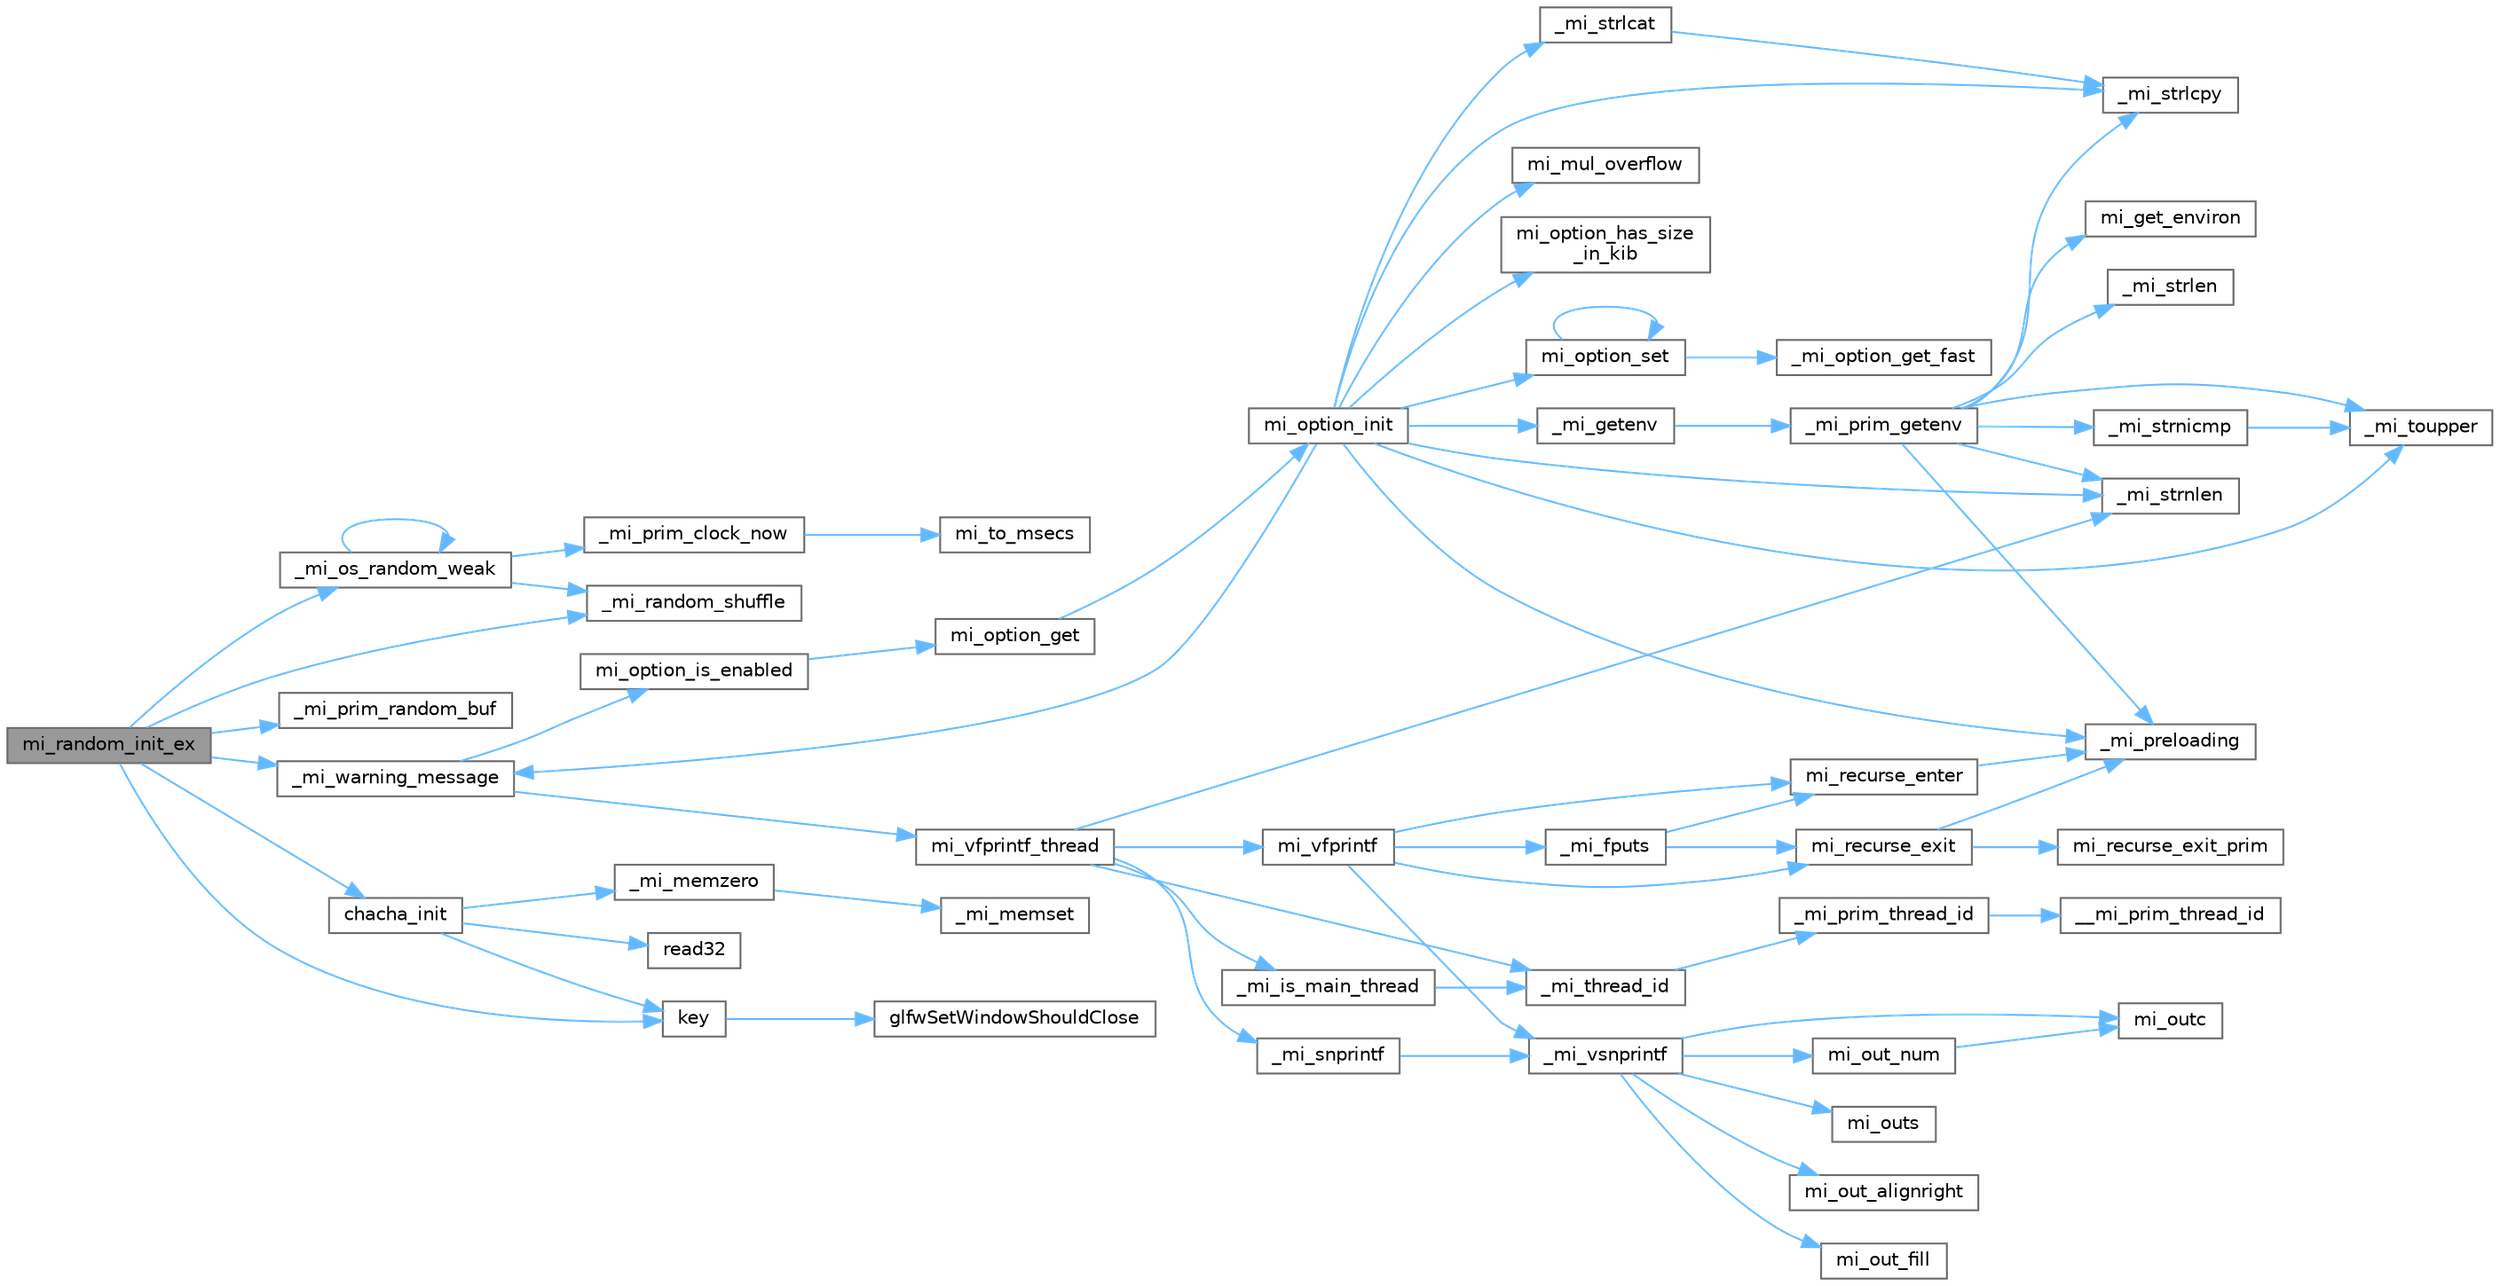 digraph "mi_random_init_ex"
{
 // LATEX_PDF_SIZE
  bgcolor="transparent";
  edge [fontname=Helvetica,fontsize=10,labelfontname=Helvetica,labelfontsize=10];
  node [fontname=Helvetica,fontsize=10,shape=box,height=0.2,width=0.4];
  rankdir="LR";
  Node1 [id="Node000001",label="mi_random_init_ex",height=0.2,width=0.4,color="gray40", fillcolor="grey60", style="filled", fontcolor="black",tooltip=" "];
  Node1 -> Node2 [id="edge66_Node000001_Node000002",color="steelblue1",style="solid",tooltip=" "];
  Node2 [id="Node000002",label="_mi_os_random_weak",height=0.2,width=0.4,color="grey40", fillcolor="white", style="filled",URL="$random_8c.html#a85bf7bbd920b6b6afb84fea419ec3392",tooltip=" "];
  Node2 -> Node2 [id="edge67_Node000002_Node000002",color="steelblue1",style="solid",tooltip=" "];
  Node2 -> Node3 [id="edge68_Node000002_Node000003",color="steelblue1",style="solid",tooltip=" "];
  Node3 [id="Node000003",label="_mi_prim_clock_now",height=0.2,width=0.4,color="grey40", fillcolor="white", style="filled",URL="$windows_2prim_8c.html#a9a1effe54aac3a8c248f0eceea1d5b63",tooltip=" "];
  Node3 -> Node4 [id="edge69_Node000003_Node000004",color="steelblue1",style="solid",tooltip=" "];
  Node4 [id="Node000004",label="mi_to_msecs",height=0.2,width=0.4,color="grey40", fillcolor="white", style="filled",URL="$windows_2prim_8c.html#ac5a73d1665d28f87d0021167b84cba01",tooltip=" "];
  Node2 -> Node5 [id="edge70_Node000002_Node000005",color="steelblue1",style="solid",tooltip=" "];
  Node5 [id="Node000005",label="_mi_random_shuffle",height=0.2,width=0.4,color="grey40", fillcolor="white", style="filled",URL="$_e_a_s_t_l_2packages_2mimalloc_2include_2mimalloc_2internal_8h.html#aed665df96f860a0ef89cc82e538df873",tooltip=" "];
  Node1 -> Node6 [id="edge71_Node000001_Node000006",color="steelblue1",style="solid",tooltip=" "];
  Node6 [id="Node000006",label="_mi_prim_random_buf",height=0.2,width=0.4,color="grey40", fillcolor="white", style="filled",URL="$windows_2prim_8c.html#a4d9172e2503d3616115ff0bc8a6a908d",tooltip=" "];
  Node1 -> Node5 [id="edge72_Node000001_Node000005",color="steelblue1",style="solid",tooltip=" "];
  Node1 -> Node7 [id="edge73_Node000001_Node000007",color="steelblue1",style="solid",tooltip=" "];
  Node7 [id="Node000007",label="_mi_warning_message",height=0.2,width=0.4,color="grey40", fillcolor="white", style="filled",URL="$options_8c.html#ac253cac2ca24fb63be7f4937ac620dc4",tooltip=" "];
  Node7 -> Node8 [id="edge74_Node000007_Node000008",color="steelblue1",style="solid",tooltip=" "];
  Node8 [id="Node000008",label="mi_option_is_enabled",height=0.2,width=0.4,color="grey40", fillcolor="white", style="filled",URL="$group__options.html#ga459ad98f18b3fc9275474807fe0ca188",tooltip=" "];
  Node8 -> Node9 [id="edge75_Node000008_Node000009",color="steelblue1",style="solid",tooltip=" "];
  Node9 [id="Node000009",label="mi_option_get",height=0.2,width=0.4,color="grey40", fillcolor="white", style="filled",URL="$group__options.html#ga7e8af195cc81d3fa64ccf2662caa565a",tooltip=" "];
  Node9 -> Node10 [id="edge76_Node000009_Node000010",color="steelblue1",style="solid",tooltip=" "];
  Node10 [id="Node000010",label="mi_option_init",height=0.2,width=0.4,color="grey40", fillcolor="white", style="filled",URL="$options_8c.html#a61970c5b942f29a5dea8a39742421cfe",tooltip=" "];
  Node10 -> Node11 [id="edge77_Node000010_Node000011",color="steelblue1",style="solid",tooltip=" "];
  Node11 [id="Node000011",label="_mi_getenv",height=0.2,width=0.4,color="grey40", fillcolor="white", style="filled",URL="$libc_8c.html#ae24e3d9662cc4cc3277fa0f31359b3ee",tooltip=" "];
  Node11 -> Node12 [id="edge78_Node000011_Node000012",color="steelblue1",style="solid",tooltip=" "];
  Node12 [id="Node000012",label="_mi_prim_getenv",height=0.2,width=0.4,color="grey40", fillcolor="white", style="filled",URL="$windows_2prim_8c.html#a83ac99612f318532560ffc033ee18d59",tooltip=" "];
  Node12 -> Node13 [id="edge79_Node000012_Node000013",color="steelblue1",style="solid",tooltip=" "];
  Node13 [id="Node000013",label="_mi_preloading",height=0.2,width=0.4,color="grey40", fillcolor="white", style="filled",URL="$_e_a_s_t_l_2packages_2mimalloc_2src_2init_8c.html#a404be8b4c0576588270fde0b2a4d7832",tooltip=" "];
  Node12 -> Node14 [id="edge80_Node000012_Node000014",color="steelblue1",style="solid",tooltip=" "];
  Node14 [id="Node000014",label="_mi_strlcpy",height=0.2,width=0.4,color="grey40", fillcolor="white", style="filled",URL="$libc_8c.html#a17a9534829be8a086014bf2a2792154f",tooltip=" "];
  Node12 -> Node15 [id="edge81_Node000012_Node000015",color="steelblue1",style="solid",tooltip=" "];
  Node15 [id="Node000015",label="_mi_strlen",height=0.2,width=0.4,color="grey40", fillcolor="white", style="filled",URL="$libc_8c.html#a70fc9bbb723b024221706d118be42bfc",tooltip=" "];
  Node12 -> Node16 [id="edge82_Node000012_Node000016",color="steelblue1",style="solid",tooltip=" "];
  Node16 [id="Node000016",label="_mi_strnicmp",height=0.2,width=0.4,color="grey40", fillcolor="white", style="filled",URL="$libc_8c.html#a0263a76ab329c76a3e9dd758126389d5",tooltip=" "];
  Node16 -> Node17 [id="edge83_Node000016_Node000017",color="steelblue1",style="solid",tooltip=" "];
  Node17 [id="Node000017",label="_mi_toupper",height=0.2,width=0.4,color="grey40", fillcolor="white", style="filled",URL="$libc_8c.html#a0d811385427149f1ea8637c8fab1fd07",tooltip=" "];
  Node12 -> Node18 [id="edge84_Node000012_Node000018",color="steelblue1",style="solid",tooltip=" "];
  Node18 [id="Node000018",label="_mi_strnlen",height=0.2,width=0.4,color="grey40", fillcolor="white", style="filled",URL="$libc_8c.html#ae8577fe0d9bbe3fb90d2169caa1af943",tooltip=" "];
  Node12 -> Node17 [id="edge85_Node000012_Node000017",color="steelblue1",style="solid",tooltip=" "];
  Node12 -> Node19 [id="edge86_Node000012_Node000019",color="steelblue1",style="solid",tooltip=" "];
  Node19 [id="Node000019",label="mi_get_environ",height=0.2,width=0.4,color="grey40", fillcolor="white", style="filled",URL="$unix_2prim_8c.html#a11e720e003c887e5028665097ce7735f",tooltip=" "];
  Node10 -> Node13 [id="edge87_Node000010_Node000013",color="steelblue1",style="solid",tooltip=" "];
  Node10 -> Node20 [id="edge88_Node000010_Node000020",color="steelblue1",style="solid",tooltip=" "];
  Node20 [id="Node000020",label="_mi_strlcat",height=0.2,width=0.4,color="grey40", fillcolor="white", style="filled",URL="$libc_8c.html#a29572712fc70f836ac31d224d98ad41a",tooltip=" "];
  Node20 -> Node14 [id="edge89_Node000020_Node000014",color="steelblue1",style="solid",tooltip=" "];
  Node10 -> Node14 [id="edge90_Node000010_Node000014",color="steelblue1",style="solid",tooltip=" "];
  Node10 -> Node18 [id="edge91_Node000010_Node000018",color="steelblue1",style="solid",tooltip=" "];
  Node10 -> Node17 [id="edge92_Node000010_Node000017",color="steelblue1",style="solid",tooltip=" "];
  Node10 -> Node7 [id="edge93_Node000010_Node000007",color="steelblue1",style="solid",tooltip=" "];
  Node10 -> Node21 [id="edge94_Node000010_Node000021",color="steelblue1",style="solid",tooltip=" "];
  Node21 [id="Node000021",label="mi_mul_overflow",height=0.2,width=0.4,color="grey40", fillcolor="white", style="filled",URL="$_e_a_s_t_l_2packages_2mimalloc_2include_2mimalloc_2internal_8h.html#abf06027911fbdc300901fb961a45e4d0",tooltip=" "];
  Node10 -> Node22 [id="edge95_Node000010_Node000022",color="steelblue1",style="solid",tooltip=" "];
  Node22 [id="Node000022",label="mi_option_has_size\l_in_kib",height=0.2,width=0.4,color="grey40", fillcolor="white", style="filled",URL="$options_8c.html#aee4ee640d854972d765c2896aa04270a",tooltip=" "];
  Node10 -> Node23 [id="edge96_Node000010_Node000023",color="steelblue1",style="solid",tooltip=" "];
  Node23 [id="Node000023",label="mi_option_set",height=0.2,width=0.4,color="grey40", fillcolor="white", style="filled",URL="$group__options.html#gaf84921c32375e25754dc2ee6a911fa60",tooltip=" "];
  Node23 -> Node24 [id="edge97_Node000023_Node000024",color="steelblue1",style="solid",tooltip=" "];
  Node24 [id="Node000024",label="_mi_option_get_fast",height=0.2,width=0.4,color="grey40", fillcolor="white", style="filled",URL="$options_8c.html#a1d96c2519367ba4bef4505cbd13aaec3",tooltip=" "];
  Node23 -> Node23 [id="edge98_Node000023_Node000023",color="steelblue1",style="solid",tooltip=" "];
  Node7 -> Node25 [id="edge99_Node000007_Node000025",color="steelblue1",style="solid",tooltip=" "];
  Node25 [id="Node000025",label="mi_vfprintf_thread",height=0.2,width=0.4,color="grey40", fillcolor="white", style="filled",URL="$options_8c.html#a4af8263c139d04a876914f39024a7424",tooltip=" "];
  Node25 -> Node26 [id="edge100_Node000025_Node000026",color="steelblue1",style="solid",tooltip=" "];
  Node26 [id="Node000026",label="_mi_is_main_thread",height=0.2,width=0.4,color="grey40", fillcolor="white", style="filled",URL="$_e_a_s_t_l_2packages_2mimalloc_2src_2init_8c.html#a008e0a28e7c86b15a04094d595e2c327",tooltip=" "];
  Node26 -> Node27 [id="edge101_Node000026_Node000027",color="steelblue1",style="solid",tooltip=" "];
  Node27 [id="Node000027",label="_mi_thread_id",height=0.2,width=0.4,color="grey40", fillcolor="white", style="filled",URL="$_e_a_s_t_l_2packages_2mimalloc_2src_2init_8c.html#a43068a36d7dea6ccf1e3558a27e22993",tooltip=" "];
  Node27 -> Node28 [id="edge102_Node000027_Node000028",color="steelblue1",style="solid",tooltip=" "];
  Node28 [id="Node000028",label="_mi_prim_thread_id",height=0.2,width=0.4,color="grey40", fillcolor="white", style="filled",URL="$prim_8h.html#a3875c92cbb791d0a7c69bc1fd2df6804",tooltip=" "];
  Node28 -> Node29 [id="edge103_Node000028_Node000029",color="steelblue1",style="solid",tooltip=" "];
  Node29 [id="Node000029",label="__mi_prim_thread_id",height=0.2,width=0.4,color="grey40", fillcolor="white", style="filled",URL="$prim_8h.html#a42ea20cb0253ec21dff5f6770927df20",tooltip=" "];
  Node25 -> Node30 [id="edge104_Node000025_Node000030",color="steelblue1",style="solid",tooltip=" "];
  Node30 [id="Node000030",label="_mi_snprintf",height=0.2,width=0.4,color="grey40", fillcolor="white", style="filled",URL="$libc_8c.html#a6c2f4673e3317f332571bc1bec18c49b",tooltip=" "];
  Node30 -> Node31 [id="edge105_Node000030_Node000031",color="steelblue1",style="solid",tooltip=" "];
  Node31 [id="Node000031",label="_mi_vsnprintf",height=0.2,width=0.4,color="grey40", fillcolor="white", style="filled",URL="$libc_8c.html#a8991188606f00dc8665aa14d8e7dab83",tooltip=" "];
  Node31 -> Node32 [id="edge106_Node000031_Node000032",color="steelblue1",style="solid",tooltip=" "];
  Node32 [id="Node000032",label="mi_out_alignright",height=0.2,width=0.4,color="grey40", fillcolor="white", style="filled",URL="$libc_8c.html#ad685676d3f84c5cd4dfa7827c23bd5f8",tooltip=" "];
  Node31 -> Node33 [id="edge107_Node000031_Node000033",color="steelblue1",style="solid",tooltip=" "];
  Node33 [id="Node000033",label="mi_out_fill",height=0.2,width=0.4,color="grey40", fillcolor="white", style="filled",URL="$libc_8c.html#aa0ad53a34be55c1788f02c39458eaae2",tooltip=" "];
  Node31 -> Node34 [id="edge108_Node000031_Node000034",color="steelblue1",style="solid",tooltip=" "];
  Node34 [id="Node000034",label="mi_out_num",height=0.2,width=0.4,color="grey40", fillcolor="white", style="filled",URL="$libc_8c.html#a94c4b54180b0199b5ccafd9873ebf4b6",tooltip=" "];
  Node34 -> Node35 [id="edge109_Node000034_Node000035",color="steelblue1",style="solid",tooltip=" "];
  Node35 [id="Node000035",label="mi_outc",height=0.2,width=0.4,color="grey40", fillcolor="white", style="filled",URL="$libc_8c.html#a623f4757c3652532d609471b123b2a38",tooltip=" "];
  Node31 -> Node35 [id="edge110_Node000031_Node000035",color="steelblue1",style="solid",tooltip=" "];
  Node31 -> Node36 [id="edge111_Node000031_Node000036",color="steelblue1",style="solid",tooltip=" "];
  Node36 [id="Node000036",label="mi_outs",height=0.2,width=0.4,color="grey40", fillcolor="white", style="filled",URL="$libc_8c.html#a1ffb38103615c2e8069c56410328ffe9",tooltip=" "];
  Node25 -> Node18 [id="edge112_Node000025_Node000018",color="steelblue1",style="solid",tooltip=" "];
  Node25 -> Node27 [id="edge113_Node000025_Node000027",color="steelblue1",style="solid",tooltip=" "];
  Node25 -> Node37 [id="edge114_Node000025_Node000037",color="steelblue1",style="solid",tooltip=" "];
  Node37 [id="Node000037",label="mi_vfprintf",height=0.2,width=0.4,color="grey40", fillcolor="white", style="filled",URL="$options_8c.html#a1f31f62f178fb5309451aa44c8d25327",tooltip=" "];
  Node37 -> Node38 [id="edge115_Node000037_Node000038",color="steelblue1",style="solid",tooltip=" "];
  Node38 [id="Node000038",label="_mi_fputs",height=0.2,width=0.4,color="grey40", fillcolor="white", style="filled",URL="$options_8c.html#a74eecad8676654f59f427a84ccc5c19d",tooltip=" "];
  Node38 -> Node39 [id="edge116_Node000038_Node000039",color="steelblue1",style="solid",tooltip=" "];
  Node39 [id="Node000039",label="mi_recurse_enter",height=0.2,width=0.4,color="grey40", fillcolor="white", style="filled",URL="$options_8c.html#a1fdb7bd3b10624ddeabe0988c52a1285",tooltip=" "];
  Node39 -> Node13 [id="edge117_Node000039_Node000013",color="steelblue1",style="solid",tooltip=" "];
  Node38 -> Node40 [id="edge118_Node000038_Node000040",color="steelblue1",style="solid",tooltip=" "];
  Node40 [id="Node000040",label="mi_recurse_exit",height=0.2,width=0.4,color="grey40", fillcolor="white", style="filled",URL="$options_8c.html#ae9c4fbdaa6fedca31b9c25dcb78112ae",tooltip=" "];
  Node40 -> Node13 [id="edge119_Node000040_Node000013",color="steelblue1",style="solid",tooltip=" "];
  Node40 -> Node41 [id="edge120_Node000040_Node000041",color="steelblue1",style="solid",tooltip=" "];
  Node41 [id="Node000041",label="mi_recurse_exit_prim",height=0.2,width=0.4,color="grey40", fillcolor="white", style="filled",URL="$options_8c.html#afa5ef675de035537efd679d53d629adc",tooltip=" "];
  Node37 -> Node31 [id="edge121_Node000037_Node000031",color="steelblue1",style="solid",tooltip=" "];
  Node37 -> Node39 [id="edge122_Node000037_Node000039",color="steelblue1",style="solid",tooltip=" "];
  Node37 -> Node40 [id="edge123_Node000037_Node000040",color="steelblue1",style="solid",tooltip=" "];
  Node1 -> Node42 [id="edge124_Node000001_Node000042",color="steelblue1",style="solid",tooltip=" "];
  Node42 [id="Node000042",label="chacha_init",height=0.2,width=0.4,color="grey40", fillcolor="white", style="filled",URL="$random_8c.html#a67366410cb2bd986ff81703ec536d544",tooltip=" "];
  Node42 -> Node43 [id="edge125_Node000042_Node000043",color="steelblue1",style="solid",tooltip=" "];
  Node43 [id="Node000043",label="_mi_memzero",height=0.2,width=0.4,color="grey40", fillcolor="white", style="filled",URL="$_e_a_s_t_l_2packages_2mimalloc_2include_2mimalloc_2internal_8h.html#a621a19b2339e1a1d23f8bc1a96eb3b54",tooltip=" "];
  Node43 -> Node44 [id="edge126_Node000043_Node000044",color="steelblue1",style="solid",tooltip=" "];
  Node44 [id="Node000044",label="_mi_memset",height=0.2,width=0.4,color="grey40", fillcolor="white", style="filled",URL="$_e_a_s_t_l_2packages_2mimalloc_2include_2mimalloc_2internal_8h.html#ae042f084f894809035813d45e3c43561",tooltip=" "];
  Node42 -> Node45 [id="edge127_Node000042_Node000045",color="steelblue1",style="solid",tooltip=" "];
  Node45 [id="Node000045",label="key",height=0.2,width=0.4,color="grey40", fillcolor="white", style="filled",URL="$gears_8c.html#accd6b5b92b78666e36543412d4ac14cd",tooltip=" "];
  Node45 -> Node46 [id="edge128_Node000045_Node000046",color="steelblue1",style="solid",tooltip=" "];
  Node46 [id="Node000046",label="glfwSetWindowShouldClose",height=0.2,width=0.4,color="grey40", fillcolor="white", style="filled",URL="$group__window.html#ga1cadeda7a1e2f224e06a8415d30741aa",tooltip="Sets the close flag of the specified window."];
  Node42 -> Node47 [id="edge129_Node000042_Node000047",color="steelblue1",style="solid",tooltip=" "];
  Node47 [id="Node000047",label="read32",height=0.2,width=0.4,color="grey40", fillcolor="white", style="filled",URL="$random_8c.html#afd3f417c9b7fc24e615d80dd7cb763ad",tooltip=" "];
  Node1 -> Node45 [id="edge130_Node000001_Node000045",color="steelblue1",style="solid",tooltip=" "];
}
